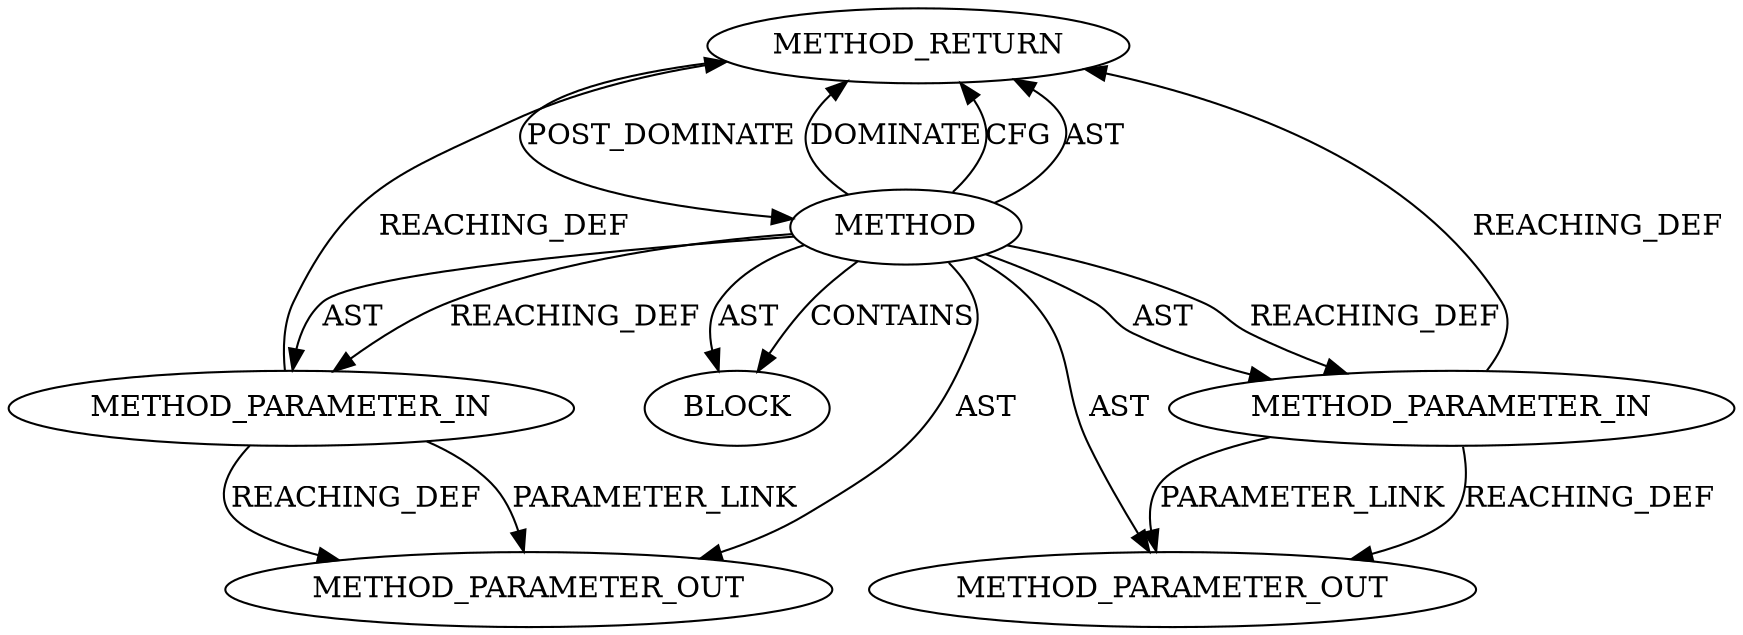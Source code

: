 digraph {
  12302 [label=METHOD_RETURN ORDER=2 CODE="RET" TYPE_FULL_NAME="ANY" EVALUATION_STRATEGY="BY_VALUE"]
  13418 [label=METHOD_PARAMETER_OUT ORDER=2 CODE="p2" IS_VARIADIC=false TYPE_FULL_NAME="ANY" EVALUATION_STRATEGY="BY_VALUE" INDEX=2 NAME="p2"]
  12299 [label=METHOD_PARAMETER_IN ORDER=1 CODE="p1" IS_VARIADIC=false TYPE_FULL_NAME="ANY" EVALUATION_STRATEGY="BY_VALUE" INDEX=1 NAME="p1"]
  13417 [label=METHOD_PARAMETER_OUT ORDER=1 CODE="p1" IS_VARIADIC=false TYPE_FULL_NAME="ANY" EVALUATION_STRATEGY="BY_VALUE" INDEX=1 NAME="p1"]
  12300 [label=METHOD_PARAMETER_IN ORDER=2 CODE="p2" IS_VARIADIC=false TYPE_FULL_NAME="ANY" EVALUATION_STRATEGY="BY_VALUE" INDEX=2 NAME="p2"]
  12298 [label=METHOD AST_PARENT_TYPE="NAMESPACE_BLOCK" AST_PARENT_FULL_NAME="<global>" ORDER=0 CODE="<empty>" FULL_NAME="ceph_encode_32" IS_EXTERNAL=true FILENAME="<empty>" SIGNATURE="" NAME="ceph_encode_32"]
  12301 [label=BLOCK ORDER=1 ARGUMENT_INDEX=1 CODE="<empty>" TYPE_FULL_NAME="ANY"]
  12298 -> 12302 [label=DOMINATE ]
  12299 -> 12302 [label=REACHING_DEF VARIABLE="p1"]
  12298 -> 12301 [label=CONTAINS ]
  12298 -> 12302 [label=CFG ]
  12298 -> 12301 [label=AST ]
  12298 -> 13418 [label=AST ]
  12300 -> 12302 [label=REACHING_DEF VARIABLE="p2"]
  12300 -> 13418 [label=PARAMETER_LINK ]
  12298 -> 12299 [label=REACHING_DEF VARIABLE=""]
  12298 -> 12302 [label=AST ]
  12302 -> 12298 [label=POST_DOMINATE ]
  12298 -> 13417 [label=AST ]
  12299 -> 13417 [label=REACHING_DEF VARIABLE="p1"]
  12298 -> 12300 [label=REACHING_DEF VARIABLE=""]
  12300 -> 13418 [label=REACHING_DEF VARIABLE="p2"]
  12298 -> 12300 [label=AST ]
  12299 -> 13417 [label=PARAMETER_LINK ]
  12298 -> 12299 [label=AST ]
}
